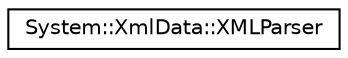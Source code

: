 digraph G
{
  edge [fontname="Helvetica",fontsize="10",labelfontname="Helvetica",labelfontsize="10"];
  node [fontname="Helvetica",fontsize="10",shape=record];
  rankdir="LR";
  Node1 [label="System::XmlData::XMLParser",height=0.2,width=0.4,color="black", fillcolor="white", style="filled",URL="$class_system_1_1_xml_data_1_1_x_m_l_parser.html"];
}
